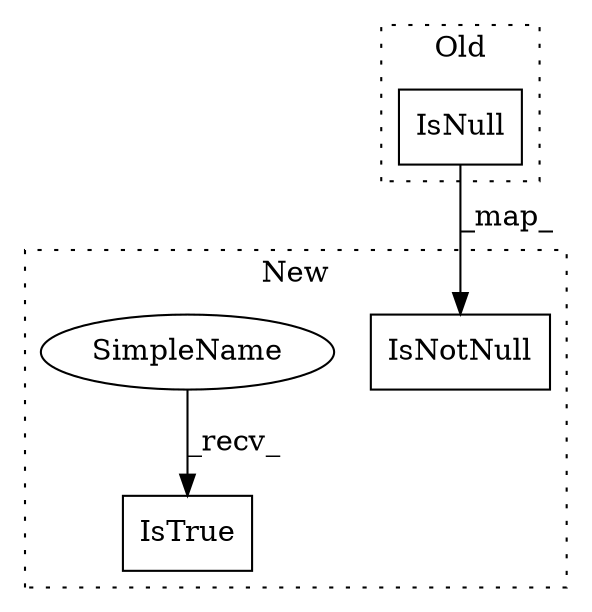 digraph G {
subgraph cluster0 {
1 [label="IsNull" a="32" s="17417,17427" l="7,29" shape="box"];
label = "Old";
style="dotted";
}
subgraph cluster1 {
2 [label="IsNotNull" a="32" s="17559,17572" l="10,29" shape="box"];
3 [label="IsTrue" a="32" s="17459,17529" l="7,1" shape="box"];
4 [label="SimpleName" a="42" s="17452" l="6" shape="ellipse"];
label = "New";
style="dotted";
}
1 -> 2 [label="_map_"];
4 -> 3 [label="_recv_"];
}